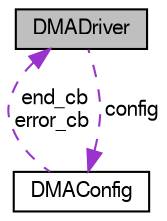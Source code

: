 digraph "DMADriver"
{
  edge [fontname="FreeSans",fontsize="10",labelfontname="FreeSans",labelfontsize="10"];
  node [fontname="FreeSans",fontsize="10",shape=record];
  Node1 [label="DMADriver",height=0.2,width=0.4,color="black", fillcolor="grey75", style="filled", fontcolor="black"];
  Node2 -> Node1 [dir="back",color="darkorchid3",fontsize="10",style="dashed",label=" config" ,fontname="FreeSans"];
  Node2 [label="DMAConfig",height=0.2,width=0.4,color="black", fillcolor="white", style="filled",URL="$hal__stm32__dma_8h.html#structDMAConfig",tooltip="DMA stream configuration structure. "];
  Node1 -> Node2 [dir="back",color="darkorchid3",fontsize="10",style="dashed",label=" end_cb\nerror_cb" ,fontname="FreeSans"];
}
